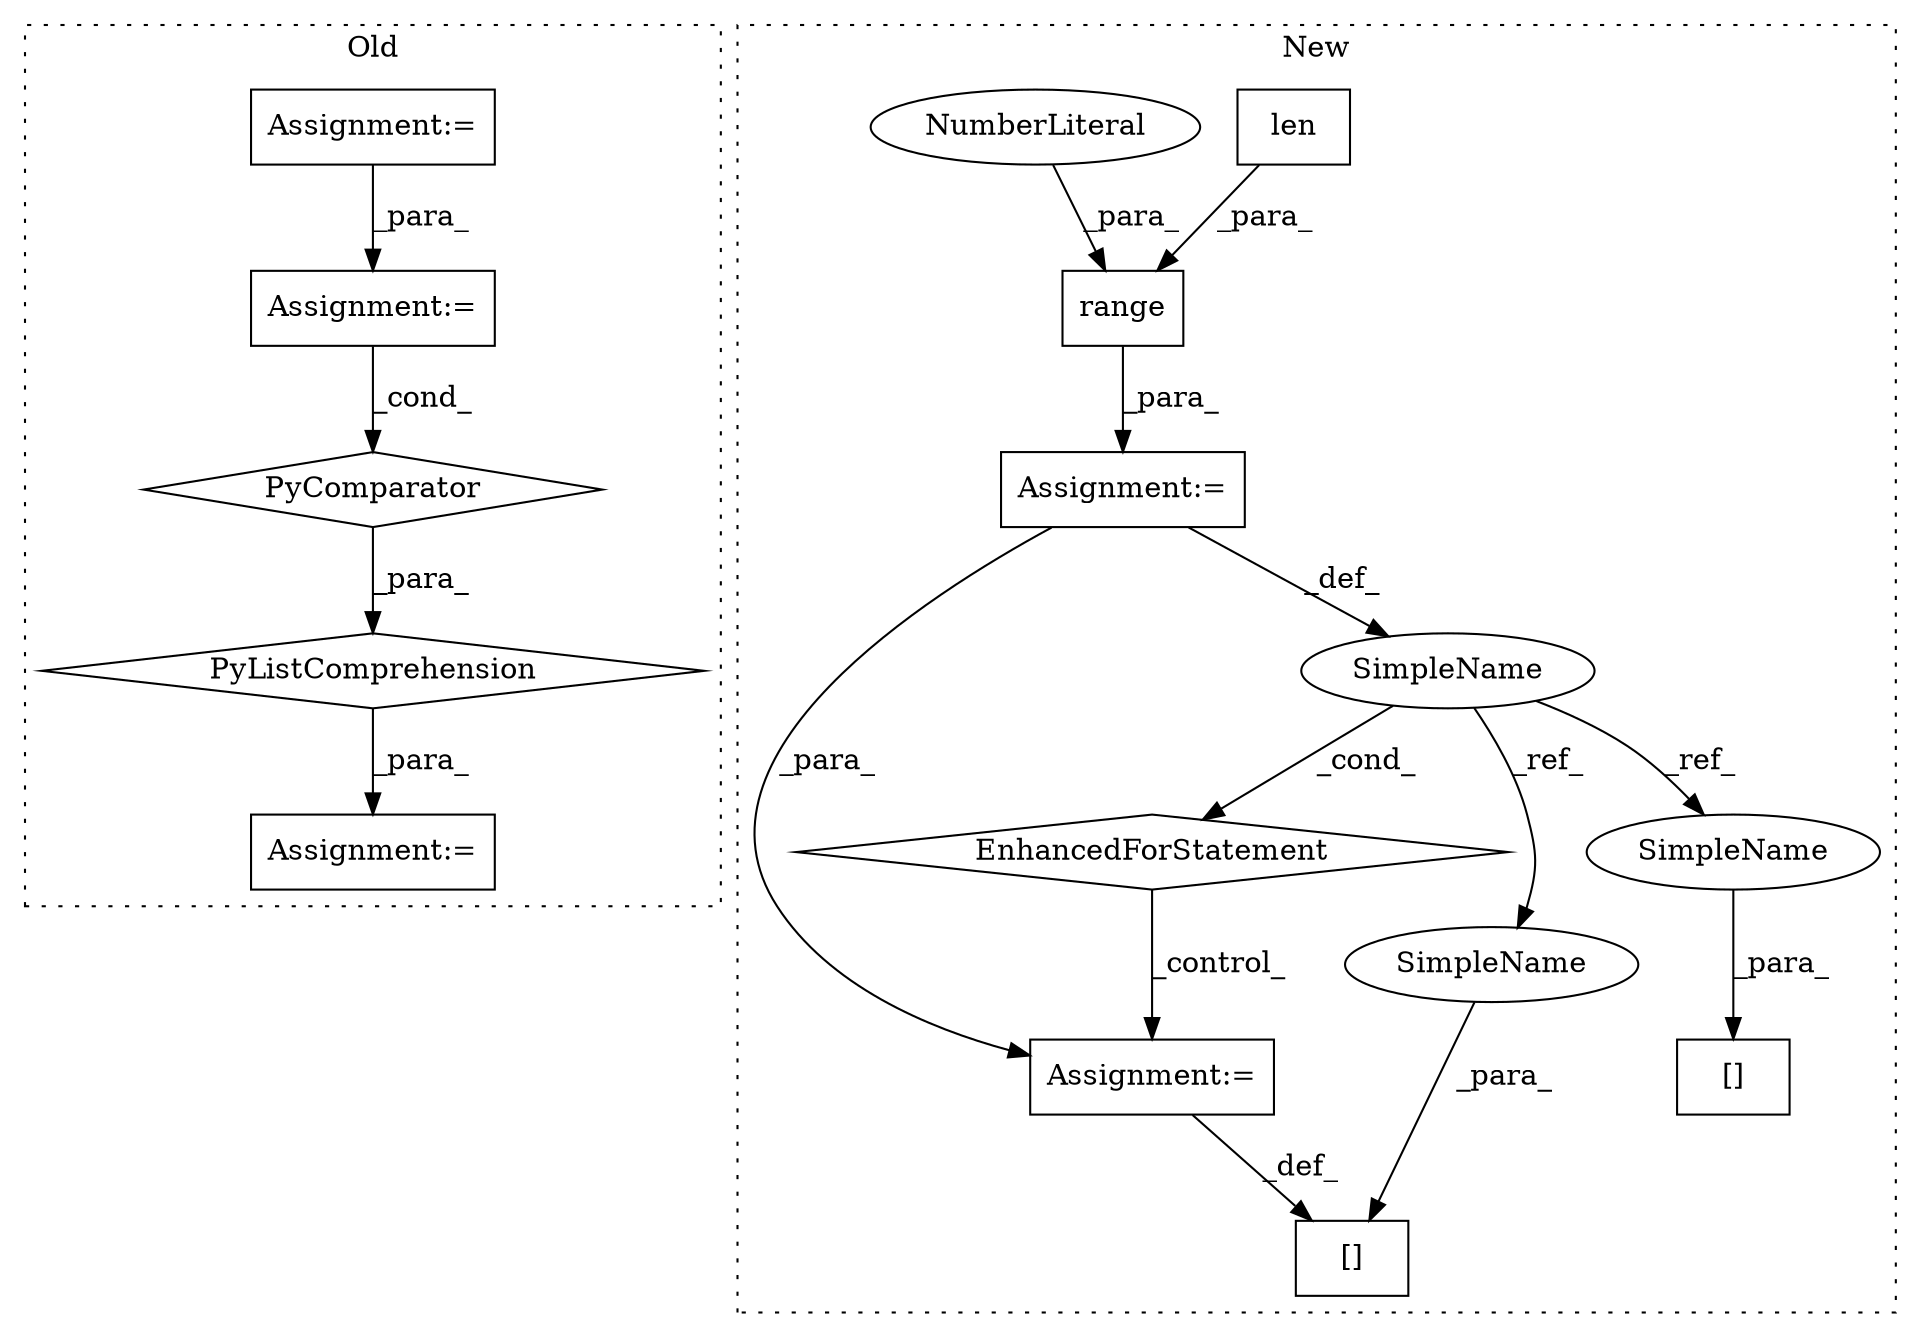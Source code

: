 digraph G {
subgraph cluster0 {
1 [label="PyListComprehension" a="109" s="2847" l="118" shape="diamond"];
3 [label="PyComparator" a="113" s="2926" l="31" shape="diamond"];
5 [label="Assignment:=" a="7" s="2754" l="1" shape="box"];
6 [label="Assignment:=" a="7" s="2833" l="14" shape="box"];
12 [label="Assignment:=" a="7" s="2723" l="1" shape="box"];
label = "Old";
style="dotted";
}
subgraph cluster1 {
2 [label="range" a="32" s="3204,3232" l="6,1" shape="box"];
4 [label="Assignment:=" a="7" s="3139,3233" l="57,2" shape="box"];
7 [label="EnhancedForStatement" a="70" s="3139,3233" l="57,2" shape="diamond"];
8 [label="Assignment:=" a="7" s="3354" l="1" shape="box"];
9 [label="SimpleName" a="42" s="3200" l="1" shape="ellipse"];
10 [label="len" a="32" s="3212,3231" l="4,1" shape="box"];
11 [label="[]" a="2" s="3249,3266" l="16,1" shape="box"];
13 [label="NumberLiteral" a="34" s="3210" l="1" shape="ellipse"];
14 [label="[]" a="2" s="3336,3353" l="16,1" shape="box"];
15 [label="SimpleName" a="42" s="3352" l="1" shape="ellipse"];
16 [label="SimpleName" a="42" s="3265" l="1" shape="ellipse"];
label = "New";
style="dotted";
}
1 -> 6 [label="_para_"];
2 -> 4 [label="_para_"];
3 -> 1 [label="_para_"];
4 -> 9 [label="_def_"];
4 -> 8 [label="_para_"];
5 -> 3 [label="_cond_"];
7 -> 8 [label="_control_"];
8 -> 14 [label="_def_"];
9 -> 7 [label="_cond_"];
9 -> 16 [label="_ref_"];
9 -> 15 [label="_ref_"];
10 -> 2 [label="_para_"];
12 -> 5 [label="_para_"];
13 -> 2 [label="_para_"];
15 -> 14 [label="_para_"];
16 -> 11 [label="_para_"];
}
